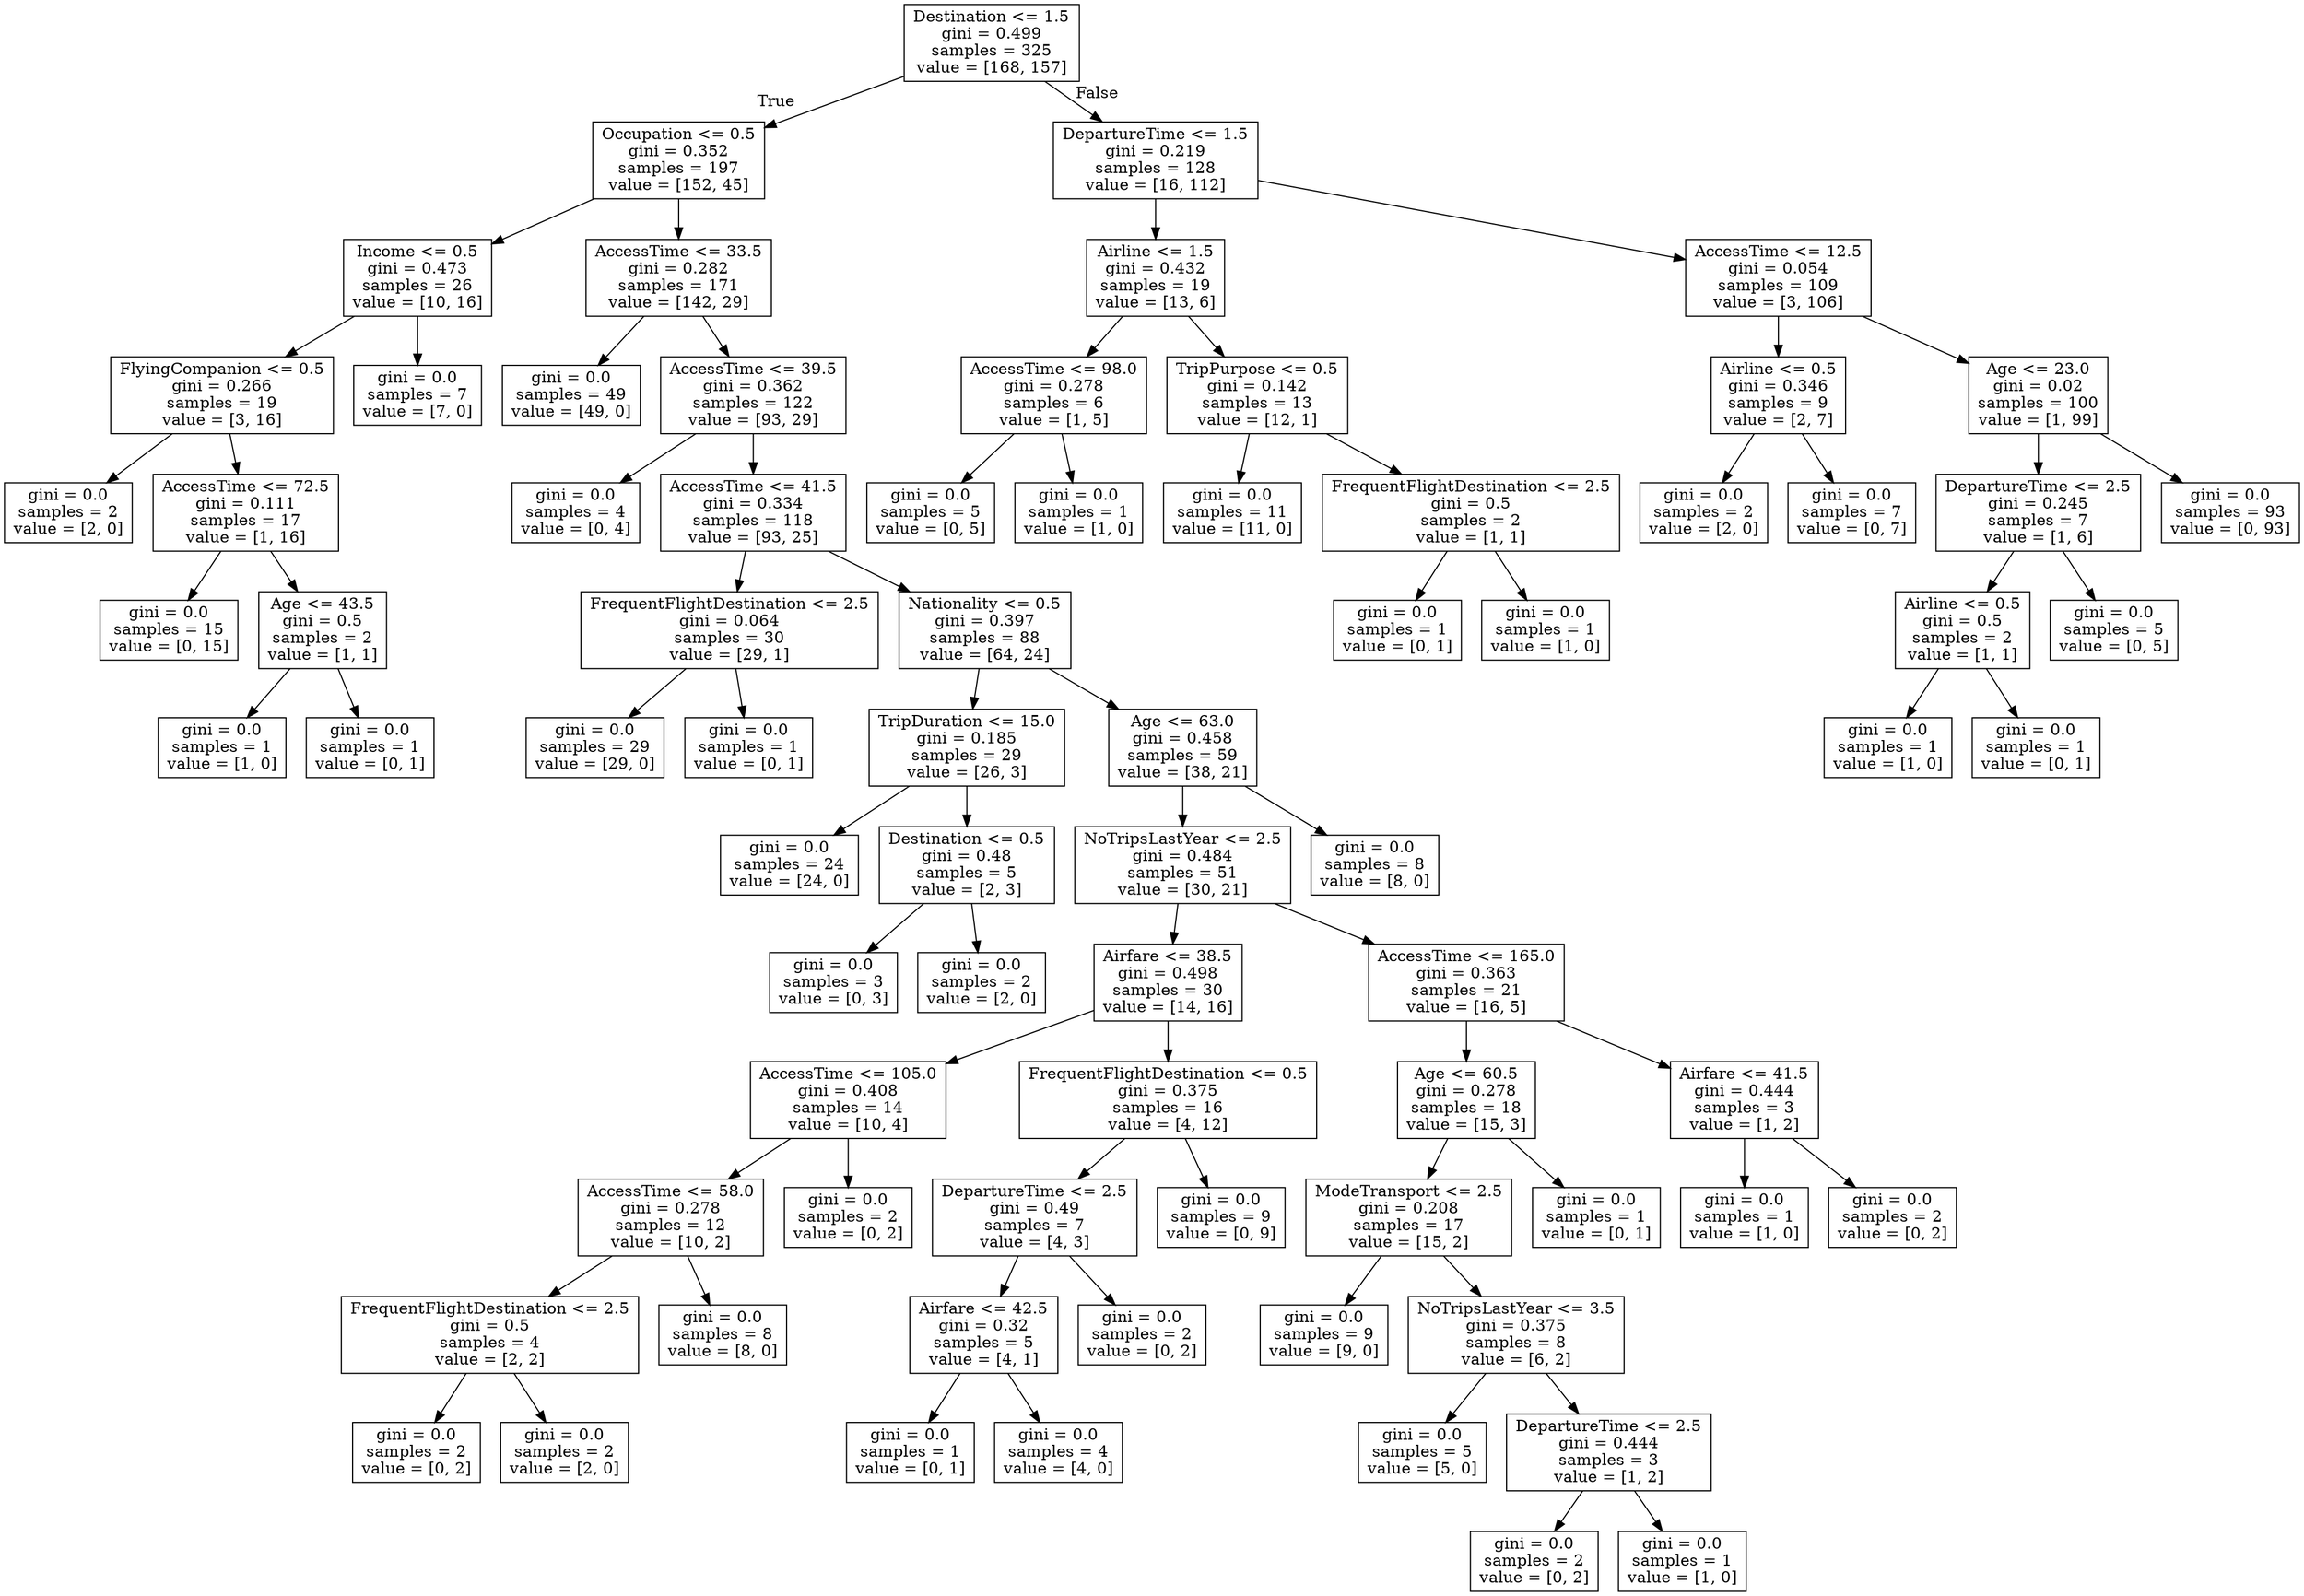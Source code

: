digraph Tree {
node [shape=box] ;
0 [label="Destination <= 1.5\ngini = 0.499\nsamples = 325\nvalue = [168, 157]"] ;
1 [label="Occupation <= 0.5\ngini = 0.352\nsamples = 197\nvalue = [152, 45]"] ;
0 -> 1 [labeldistance=2.5, labelangle=45, headlabel="True"] ;
2 [label="Income <= 0.5\ngini = 0.473\nsamples = 26\nvalue = [10, 16]"] ;
1 -> 2 ;
3 [label="FlyingCompanion <= 0.5\ngini = 0.266\nsamples = 19\nvalue = [3, 16]"] ;
2 -> 3 ;
4 [label="gini = 0.0\nsamples = 2\nvalue = [2, 0]"] ;
3 -> 4 ;
5 [label="AccessTime <= 72.5\ngini = 0.111\nsamples = 17\nvalue = [1, 16]"] ;
3 -> 5 ;
6 [label="gini = 0.0\nsamples = 15\nvalue = [0, 15]"] ;
5 -> 6 ;
7 [label="Age <= 43.5\ngini = 0.5\nsamples = 2\nvalue = [1, 1]"] ;
5 -> 7 ;
8 [label="gini = 0.0\nsamples = 1\nvalue = [1, 0]"] ;
7 -> 8 ;
9 [label="gini = 0.0\nsamples = 1\nvalue = [0, 1]"] ;
7 -> 9 ;
10 [label="gini = 0.0\nsamples = 7\nvalue = [7, 0]"] ;
2 -> 10 ;
11 [label="AccessTime <= 33.5\ngini = 0.282\nsamples = 171\nvalue = [142, 29]"] ;
1 -> 11 ;
12 [label="gini = 0.0\nsamples = 49\nvalue = [49, 0]"] ;
11 -> 12 ;
13 [label="AccessTime <= 39.5\ngini = 0.362\nsamples = 122\nvalue = [93, 29]"] ;
11 -> 13 ;
14 [label="gini = 0.0\nsamples = 4\nvalue = [0, 4]"] ;
13 -> 14 ;
15 [label="AccessTime <= 41.5\ngini = 0.334\nsamples = 118\nvalue = [93, 25]"] ;
13 -> 15 ;
16 [label="FrequentFlightDestination <= 2.5\ngini = 0.064\nsamples = 30\nvalue = [29, 1]"] ;
15 -> 16 ;
17 [label="gini = 0.0\nsamples = 29\nvalue = [29, 0]"] ;
16 -> 17 ;
18 [label="gini = 0.0\nsamples = 1\nvalue = [0, 1]"] ;
16 -> 18 ;
19 [label="Nationality <= 0.5\ngini = 0.397\nsamples = 88\nvalue = [64, 24]"] ;
15 -> 19 ;
20 [label="TripDuration <= 15.0\ngini = 0.185\nsamples = 29\nvalue = [26, 3]"] ;
19 -> 20 ;
21 [label="gini = 0.0\nsamples = 24\nvalue = [24, 0]"] ;
20 -> 21 ;
22 [label="Destination <= 0.5\ngini = 0.48\nsamples = 5\nvalue = [2, 3]"] ;
20 -> 22 ;
23 [label="gini = 0.0\nsamples = 3\nvalue = [0, 3]"] ;
22 -> 23 ;
24 [label="gini = 0.0\nsamples = 2\nvalue = [2, 0]"] ;
22 -> 24 ;
25 [label="Age <= 63.0\ngini = 0.458\nsamples = 59\nvalue = [38, 21]"] ;
19 -> 25 ;
26 [label="NoTripsLastYear <= 2.5\ngini = 0.484\nsamples = 51\nvalue = [30, 21]"] ;
25 -> 26 ;
27 [label="Airfare <= 38.5\ngini = 0.498\nsamples = 30\nvalue = [14, 16]"] ;
26 -> 27 ;
28 [label="AccessTime <= 105.0\ngini = 0.408\nsamples = 14\nvalue = [10, 4]"] ;
27 -> 28 ;
29 [label="AccessTime <= 58.0\ngini = 0.278\nsamples = 12\nvalue = [10, 2]"] ;
28 -> 29 ;
30 [label="FrequentFlightDestination <= 2.5\ngini = 0.5\nsamples = 4\nvalue = [2, 2]"] ;
29 -> 30 ;
31 [label="gini = 0.0\nsamples = 2\nvalue = [0, 2]"] ;
30 -> 31 ;
32 [label="gini = 0.0\nsamples = 2\nvalue = [2, 0]"] ;
30 -> 32 ;
33 [label="gini = 0.0\nsamples = 8\nvalue = [8, 0]"] ;
29 -> 33 ;
34 [label="gini = 0.0\nsamples = 2\nvalue = [0, 2]"] ;
28 -> 34 ;
35 [label="FrequentFlightDestination <= 0.5\ngini = 0.375\nsamples = 16\nvalue = [4, 12]"] ;
27 -> 35 ;
36 [label="DepartureTime <= 2.5\ngini = 0.49\nsamples = 7\nvalue = [4, 3]"] ;
35 -> 36 ;
37 [label="Airfare <= 42.5\ngini = 0.32\nsamples = 5\nvalue = [4, 1]"] ;
36 -> 37 ;
38 [label="gini = 0.0\nsamples = 1\nvalue = [0, 1]"] ;
37 -> 38 ;
39 [label="gini = 0.0\nsamples = 4\nvalue = [4, 0]"] ;
37 -> 39 ;
40 [label="gini = 0.0\nsamples = 2\nvalue = [0, 2]"] ;
36 -> 40 ;
41 [label="gini = 0.0\nsamples = 9\nvalue = [0, 9]"] ;
35 -> 41 ;
42 [label="AccessTime <= 165.0\ngini = 0.363\nsamples = 21\nvalue = [16, 5]"] ;
26 -> 42 ;
43 [label="Age <= 60.5\ngini = 0.278\nsamples = 18\nvalue = [15, 3]"] ;
42 -> 43 ;
44 [label="ModeTransport <= 2.5\ngini = 0.208\nsamples = 17\nvalue = [15, 2]"] ;
43 -> 44 ;
45 [label="gini = 0.0\nsamples = 9\nvalue = [9, 0]"] ;
44 -> 45 ;
46 [label="NoTripsLastYear <= 3.5\ngini = 0.375\nsamples = 8\nvalue = [6, 2]"] ;
44 -> 46 ;
47 [label="gini = 0.0\nsamples = 5\nvalue = [5, 0]"] ;
46 -> 47 ;
48 [label="DepartureTime <= 2.5\ngini = 0.444\nsamples = 3\nvalue = [1, 2]"] ;
46 -> 48 ;
49 [label="gini = 0.0\nsamples = 2\nvalue = [0, 2]"] ;
48 -> 49 ;
50 [label="gini = 0.0\nsamples = 1\nvalue = [1, 0]"] ;
48 -> 50 ;
51 [label="gini = 0.0\nsamples = 1\nvalue = [0, 1]"] ;
43 -> 51 ;
52 [label="Airfare <= 41.5\ngini = 0.444\nsamples = 3\nvalue = [1, 2]"] ;
42 -> 52 ;
53 [label="gini = 0.0\nsamples = 1\nvalue = [1, 0]"] ;
52 -> 53 ;
54 [label="gini = 0.0\nsamples = 2\nvalue = [0, 2]"] ;
52 -> 54 ;
55 [label="gini = 0.0\nsamples = 8\nvalue = [8, 0]"] ;
25 -> 55 ;
56 [label="DepartureTime <= 1.5\ngini = 0.219\nsamples = 128\nvalue = [16, 112]"] ;
0 -> 56 [labeldistance=2.5, labelangle=-45, headlabel="False"] ;
57 [label="Airline <= 1.5\ngini = 0.432\nsamples = 19\nvalue = [13, 6]"] ;
56 -> 57 ;
58 [label="AccessTime <= 98.0\ngini = 0.278\nsamples = 6\nvalue = [1, 5]"] ;
57 -> 58 ;
59 [label="gini = 0.0\nsamples = 5\nvalue = [0, 5]"] ;
58 -> 59 ;
60 [label="gini = 0.0\nsamples = 1\nvalue = [1, 0]"] ;
58 -> 60 ;
61 [label="TripPurpose <= 0.5\ngini = 0.142\nsamples = 13\nvalue = [12, 1]"] ;
57 -> 61 ;
62 [label="gini = 0.0\nsamples = 11\nvalue = [11, 0]"] ;
61 -> 62 ;
63 [label="FrequentFlightDestination <= 2.5\ngini = 0.5\nsamples = 2\nvalue = [1, 1]"] ;
61 -> 63 ;
64 [label="gini = 0.0\nsamples = 1\nvalue = [0, 1]"] ;
63 -> 64 ;
65 [label="gini = 0.0\nsamples = 1\nvalue = [1, 0]"] ;
63 -> 65 ;
66 [label="AccessTime <= 12.5\ngini = 0.054\nsamples = 109\nvalue = [3, 106]"] ;
56 -> 66 ;
67 [label="Airline <= 0.5\ngini = 0.346\nsamples = 9\nvalue = [2, 7]"] ;
66 -> 67 ;
68 [label="gini = 0.0\nsamples = 2\nvalue = [2, 0]"] ;
67 -> 68 ;
69 [label="gini = 0.0\nsamples = 7\nvalue = [0, 7]"] ;
67 -> 69 ;
70 [label="Age <= 23.0\ngini = 0.02\nsamples = 100\nvalue = [1, 99]"] ;
66 -> 70 ;
71 [label="DepartureTime <= 2.5\ngini = 0.245\nsamples = 7\nvalue = [1, 6]"] ;
70 -> 71 ;
72 [label="Airline <= 0.5\ngini = 0.5\nsamples = 2\nvalue = [1, 1]"] ;
71 -> 72 ;
73 [label="gini = 0.0\nsamples = 1\nvalue = [1, 0]"] ;
72 -> 73 ;
74 [label="gini = 0.0\nsamples = 1\nvalue = [0, 1]"] ;
72 -> 74 ;
75 [label="gini = 0.0\nsamples = 5\nvalue = [0, 5]"] ;
71 -> 75 ;
76 [label="gini = 0.0\nsamples = 93\nvalue = [0, 93]"] ;
70 -> 76 ;
}
